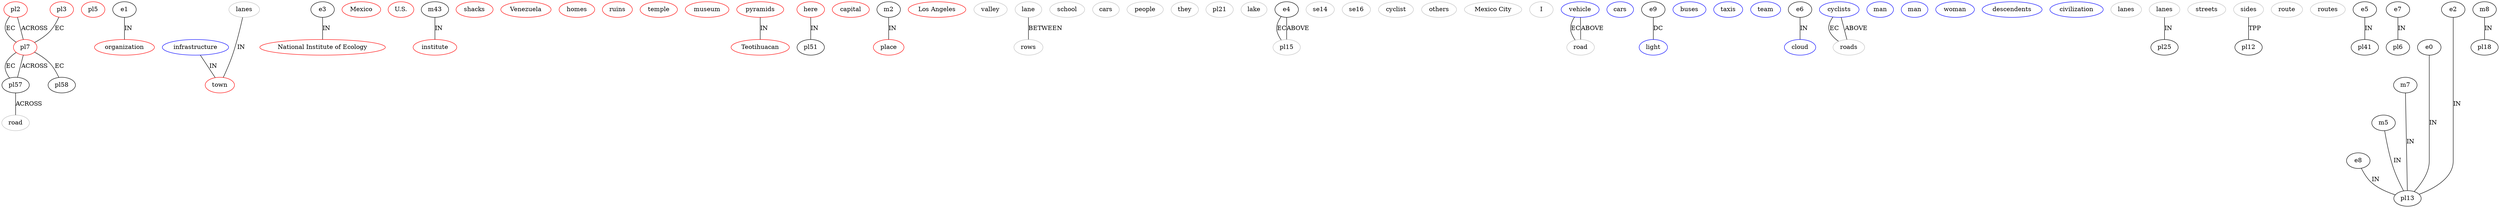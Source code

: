 graph parent {
	pl2	[color=red,
		fillcolor=red];
	pl7	[color=red,
		fillcolor=red];
	pl2 -- pl7	[label=EC];
	pl2 -- pl7	[label=ACROSS];
	pl3	[color=red,
		fillcolor=red];
	pl3 -- pl7	[label=EC,
		minlen=1];
	pl5	[color=red,
		fillcolor=red];
	pl24	[color=red,
		fillcolor=red,
		label=organization];
	pl31	[color=red,
		fillcolor=red,
		label=town];
	pl32	[color=red,
		fillcolor=red,
		label="National Institute of Ecology"];
	pl34	[color=red,
		fillcolor=red,
		label=Mexico];
	pl35	[color=red,
		fillcolor=red,
		label="U.S."];
	pl38	[color=red,
		fillcolor=red,
		label=institute];
	pl10	[color=red,
		fillcolor=red,
		label=shacks];
	pl40	[color=red,
		fillcolor=red,
		label=Venezuela];
	pl11	[color=red,
		fillcolor=red,
		label=homes];
	pl16	[color=red,
		fillcolor=red,
		label=ruins];
	pl46	[color=red,
		fillcolor=red,
		label=temple];
	pl47	[color=red,
		fillcolor=red,
		label=museum];
	pl48	[color=red,
		fillcolor=red,
		label=pyramids];
	pl49	[color=red,
		fillcolor=red,
		label=Teotihuacan];
	pl48 -- pl49	[label=IN];
	pl50	[color=red,
		fillcolor=red,
		label=here];
	pl50 -- pl51	[label=IN];
	pl59	[color=red,
		fillcolor=red,
		label=capital];
	pl20	[color=red,
		fillcolor=red,
		label=place];
	pl17	[color=red,
		fillcolor=red,
		label="Los Angeles"];
	pl7 -- pl57	[label=EC];
	pl7 -- pl58	[label=EC,
		minlen=1];
	p12	[color=grey,
		fillcolor=grey,
		label=road];
	p6	[color=grey,
		fillcolor=grey,
		label=valley];
	p5	[color=grey,
		fillcolor=grey,
		label=rows];
	pl14	[color=grey,
		fillcolor=grey,
		label=school];
	se5	[color=grey,
		fillcolor=grey,
		label=cars];
	se41	[color=grey,
		fillcolor=grey,
		label=people];
	se24	[color=grey,
		fillcolor=grey,
		label=they];
	pl21	[color=grey,
		fillcolor=grey];
	pl43	[color=grey,
		fillcolor=grey,
		label=lake];
	pl15	[color=grey,
		fillcolor=grey];
	se14	[color=grey,
		fillcolor=grey];
	se16	[color=grey,
		fillcolor=grey];
	se21	[color=grey,
		fillcolor=grey,
		label=cyclist];
	se25	[color=grey,
		fillcolor=grey,
		label=others];
	pl1	[color=grey,
		fillcolor=grey,
		label="Mexico City"];
	se0	[color=grey,
		fillcolor=grey,
		label=I];
	se8	[color=blue,
		fillcolor=blue,
		label=vehicle];
	p3	[color=grey,
		fillcolor=grey,
		label=road];
	se8 -- p3	[label=EC];
	se8 -- p3	[label=ABOVE];
	se9	[color=blue,
		fillcolor=blue,
		label=cars];
	se10	[color=blue,
		fillcolor=blue,
		label=light];
	se12	[color=blue,
		fillcolor=blue,
		label=buses];
	se13	[color=blue,
		fillcolor=blue,
		label=taxis];
	se17	[color=blue,
		fillcolor=blue,
		label=team];
	se1	[color=blue,
		fillcolor=blue,
		label=cloud];
	se23	[color=blue,
		fillcolor=blue,
		label=cyclists];
	p9	[color=grey,
		fillcolor=grey,
		label=roads];
	se23 -- p9	[label=EC];
	se23 -- p9	[label=ABOVE];
	se26	[color=blue,
		fillcolor=blue,
		label=man];
	se42	[color=blue,
		fillcolor=blue,
		label=man];
	se43	[color=blue,
		fillcolor=blue,
		label=infrastructure];
	se43 -- pl31	[label=IN,
		minlen=1];
	se45	[color=blue,
		fillcolor=blue,
		label=woman];
	se34	[color=blue,
		fillcolor=blue,
		label=descendents];
	se35	[color=blue,
		fillcolor=blue,
		label=civilization];
	p4	[color=grey,
		fillcolor=grey,
		label=lane];
	p4 -- p5	[label=BETWEEN];
	p7	[color=grey,
		fillcolor=grey,
		label=lanes];
	p8	[color=grey,
		fillcolor=grey,
		label=lanes];
	p8 -- pl25	[label=IN];
	p10	[color=grey,
		fillcolor=grey,
		label=lanes];
	p10 -- pl31	[label=IN,
		minlen=2];
	p11	[color=grey,
		fillcolor=grey,
		label=streets];
	p1	[color=grey,
		fillcolor=grey,
		label=sides];
	p1 -- pl12	[label=TPP];
	p0	[color=grey,
		fillcolor=grey,
		label=route];
	p2	[color=grey,
		fillcolor=grey,
		label=routes];
	e3 -- pl32	[label=IN];
	m43 -- pl38	[label=IN];
	e5 -- pl41	[label=IN];
	e6 -- se1	[label=IN];
	e7 -- pl6	[label=IN];
	e8 -- pl13	[label=IN,
		minlen=1];
	m5 -- pl13	[label=IN,
		minlen=2];
	m7 -- pl13	[label=IN,
		minlen=3];
	e0 -- pl13	[label=IN,
		minlen=4];
	m8 -- pl18	[label=IN];
	m2 -- pl20	[label=IN];
	e2 -- pl13	[label=IN,
		minlen=5];
	e1 -- pl24	[label=IN];
	e4 -- pl15	[label=EC];
	e4 -- pl15	[label=ABOVE];
	pl57 -- pl7	[label=ACROSS];
	pl57 -- p12	[label=ACROSS,
		minlen=1];
	e9 -- se10	[label=DC];
}
